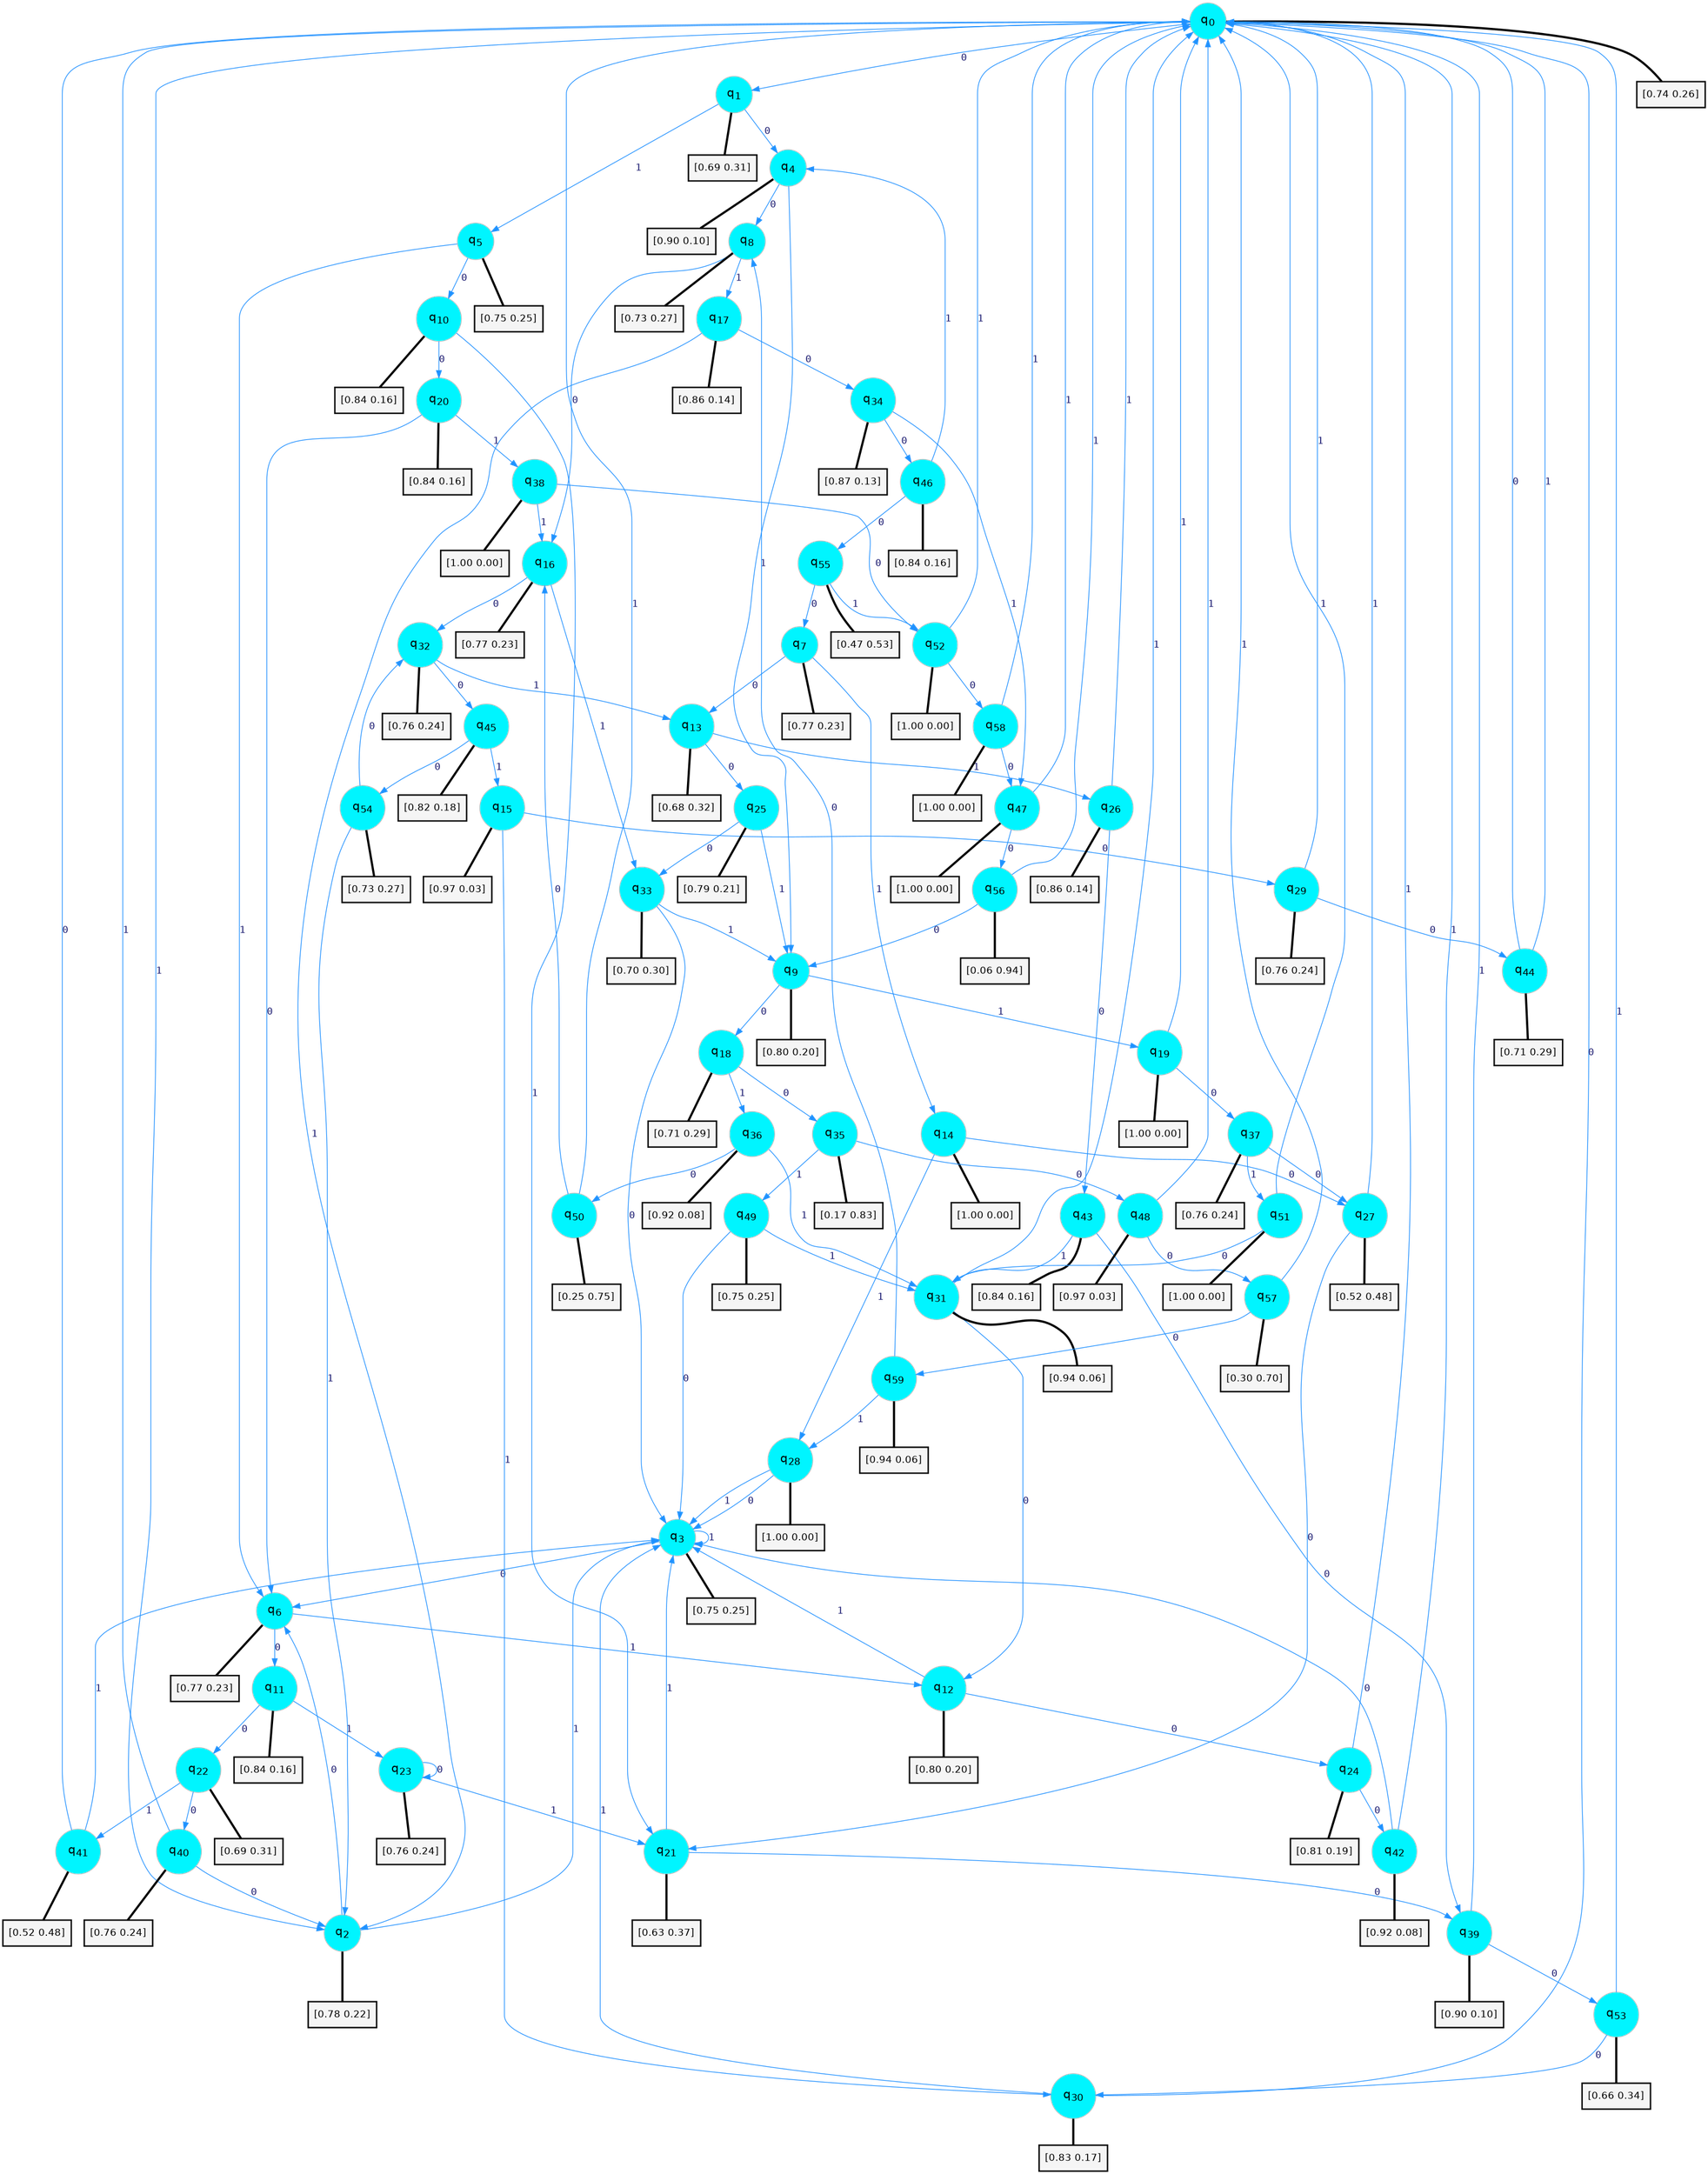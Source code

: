 digraph G {
graph [
bgcolor=transparent, dpi=300, rankdir=TD, size="40,25"];
node [
color=gray, fillcolor=turquoise1, fontcolor=black, fontname=Helvetica, fontsize=16, fontweight=bold, shape=circle, style=filled];
edge [
arrowsize=1, color=dodgerblue1, fontcolor=midnightblue, fontname=courier, fontweight=bold, penwidth=1, style=solid, weight=20];
0[label=<q<SUB>0</SUB>>];
1[label=<q<SUB>1</SUB>>];
2[label=<q<SUB>2</SUB>>];
3[label=<q<SUB>3</SUB>>];
4[label=<q<SUB>4</SUB>>];
5[label=<q<SUB>5</SUB>>];
6[label=<q<SUB>6</SUB>>];
7[label=<q<SUB>7</SUB>>];
8[label=<q<SUB>8</SUB>>];
9[label=<q<SUB>9</SUB>>];
10[label=<q<SUB>10</SUB>>];
11[label=<q<SUB>11</SUB>>];
12[label=<q<SUB>12</SUB>>];
13[label=<q<SUB>13</SUB>>];
14[label=<q<SUB>14</SUB>>];
15[label=<q<SUB>15</SUB>>];
16[label=<q<SUB>16</SUB>>];
17[label=<q<SUB>17</SUB>>];
18[label=<q<SUB>18</SUB>>];
19[label=<q<SUB>19</SUB>>];
20[label=<q<SUB>20</SUB>>];
21[label=<q<SUB>21</SUB>>];
22[label=<q<SUB>22</SUB>>];
23[label=<q<SUB>23</SUB>>];
24[label=<q<SUB>24</SUB>>];
25[label=<q<SUB>25</SUB>>];
26[label=<q<SUB>26</SUB>>];
27[label=<q<SUB>27</SUB>>];
28[label=<q<SUB>28</SUB>>];
29[label=<q<SUB>29</SUB>>];
30[label=<q<SUB>30</SUB>>];
31[label=<q<SUB>31</SUB>>];
32[label=<q<SUB>32</SUB>>];
33[label=<q<SUB>33</SUB>>];
34[label=<q<SUB>34</SUB>>];
35[label=<q<SUB>35</SUB>>];
36[label=<q<SUB>36</SUB>>];
37[label=<q<SUB>37</SUB>>];
38[label=<q<SUB>38</SUB>>];
39[label=<q<SUB>39</SUB>>];
40[label=<q<SUB>40</SUB>>];
41[label=<q<SUB>41</SUB>>];
42[label=<q<SUB>42</SUB>>];
43[label=<q<SUB>43</SUB>>];
44[label=<q<SUB>44</SUB>>];
45[label=<q<SUB>45</SUB>>];
46[label=<q<SUB>46</SUB>>];
47[label=<q<SUB>47</SUB>>];
48[label=<q<SUB>48</SUB>>];
49[label=<q<SUB>49</SUB>>];
50[label=<q<SUB>50</SUB>>];
51[label=<q<SUB>51</SUB>>];
52[label=<q<SUB>52</SUB>>];
53[label=<q<SUB>53</SUB>>];
54[label=<q<SUB>54</SUB>>];
55[label=<q<SUB>55</SUB>>];
56[label=<q<SUB>56</SUB>>];
57[label=<q<SUB>57</SUB>>];
58[label=<q<SUB>58</SUB>>];
59[label=<q<SUB>59</SUB>>];
60[label="[0.74 0.26]", shape=box,fontcolor=black, fontname=Helvetica, fontsize=14, penwidth=2, fillcolor=whitesmoke,color=black];
61[label="[0.69 0.31]", shape=box,fontcolor=black, fontname=Helvetica, fontsize=14, penwidth=2, fillcolor=whitesmoke,color=black];
62[label="[0.78 0.22]", shape=box,fontcolor=black, fontname=Helvetica, fontsize=14, penwidth=2, fillcolor=whitesmoke,color=black];
63[label="[0.75 0.25]", shape=box,fontcolor=black, fontname=Helvetica, fontsize=14, penwidth=2, fillcolor=whitesmoke,color=black];
64[label="[0.90 0.10]", shape=box,fontcolor=black, fontname=Helvetica, fontsize=14, penwidth=2, fillcolor=whitesmoke,color=black];
65[label="[0.75 0.25]", shape=box,fontcolor=black, fontname=Helvetica, fontsize=14, penwidth=2, fillcolor=whitesmoke,color=black];
66[label="[0.77 0.23]", shape=box,fontcolor=black, fontname=Helvetica, fontsize=14, penwidth=2, fillcolor=whitesmoke,color=black];
67[label="[0.77 0.23]", shape=box,fontcolor=black, fontname=Helvetica, fontsize=14, penwidth=2, fillcolor=whitesmoke,color=black];
68[label="[0.73 0.27]", shape=box,fontcolor=black, fontname=Helvetica, fontsize=14, penwidth=2, fillcolor=whitesmoke,color=black];
69[label="[0.80 0.20]", shape=box,fontcolor=black, fontname=Helvetica, fontsize=14, penwidth=2, fillcolor=whitesmoke,color=black];
70[label="[0.84 0.16]", shape=box,fontcolor=black, fontname=Helvetica, fontsize=14, penwidth=2, fillcolor=whitesmoke,color=black];
71[label="[0.84 0.16]", shape=box,fontcolor=black, fontname=Helvetica, fontsize=14, penwidth=2, fillcolor=whitesmoke,color=black];
72[label="[0.80 0.20]", shape=box,fontcolor=black, fontname=Helvetica, fontsize=14, penwidth=2, fillcolor=whitesmoke,color=black];
73[label="[0.68 0.32]", shape=box,fontcolor=black, fontname=Helvetica, fontsize=14, penwidth=2, fillcolor=whitesmoke,color=black];
74[label="[1.00 0.00]", shape=box,fontcolor=black, fontname=Helvetica, fontsize=14, penwidth=2, fillcolor=whitesmoke,color=black];
75[label="[0.97 0.03]", shape=box,fontcolor=black, fontname=Helvetica, fontsize=14, penwidth=2, fillcolor=whitesmoke,color=black];
76[label="[0.77 0.23]", shape=box,fontcolor=black, fontname=Helvetica, fontsize=14, penwidth=2, fillcolor=whitesmoke,color=black];
77[label="[0.86 0.14]", shape=box,fontcolor=black, fontname=Helvetica, fontsize=14, penwidth=2, fillcolor=whitesmoke,color=black];
78[label="[0.71 0.29]", shape=box,fontcolor=black, fontname=Helvetica, fontsize=14, penwidth=2, fillcolor=whitesmoke,color=black];
79[label="[1.00 0.00]", shape=box,fontcolor=black, fontname=Helvetica, fontsize=14, penwidth=2, fillcolor=whitesmoke,color=black];
80[label="[0.84 0.16]", shape=box,fontcolor=black, fontname=Helvetica, fontsize=14, penwidth=2, fillcolor=whitesmoke,color=black];
81[label="[0.63 0.37]", shape=box,fontcolor=black, fontname=Helvetica, fontsize=14, penwidth=2, fillcolor=whitesmoke,color=black];
82[label="[0.69 0.31]", shape=box,fontcolor=black, fontname=Helvetica, fontsize=14, penwidth=2, fillcolor=whitesmoke,color=black];
83[label="[0.76 0.24]", shape=box,fontcolor=black, fontname=Helvetica, fontsize=14, penwidth=2, fillcolor=whitesmoke,color=black];
84[label="[0.81 0.19]", shape=box,fontcolor=black, fontname=Helvetica, fontsize=14, penwidth=2, fillcolor=whitesmoke,color=black];
85[label="[0.79 0.21]", shape=box,fontcolor=black, fontname=Helvetica, fontsize=14, penwidth=2, fillcolor=whitesmoke,color=black];
86[label="[0.86 0.14]", shape=box,fontcolor=black, fontname=Helvetica, fontsize=14, penwidth=2, fillcolor=whitesmoke,color=black];
87[label="[0.52 0.48]", shape=box,fontcolor=black, fontname=Helvetica, fontsize=14, penwidth=2, fillcolor=whitesmoke,color=black];
88[label="[1.00 0.00]", shape=box,fontcolor=black, fontname=Helvetica, fontsize=14, penwidth=2, fillcolor=whitesmoke,color=black];
89[label="[0.76 0.24]", shape=box,fontcolor=black, fontname=Helvetica, fontsize=14, penwidth=2, fillcolor=whitesmoke,color=black];
90[label="[0.83 0.17]", shape=box,fontcolor=black, fontname=Helvetica, fontsize=14, penwidth=2, fillcolor=whitesmoke,color=black];
91[label="[0.94 0.06]", shape=box,fontcolor=black, fontname=Helvetica, fontsize=14, penwidth=2, fillcolor=whitesmoke,color=black];
92[label="[0.76 0.24]", shape=box,fontcolor=black, fontname=Helvetica, fontsize=14, penwidth=2, fillcolor=whitesmoke,color=black];
93[label="[0.70 0.30]", shape=box,fontcolor=black, fontname=Helvetica, fontsize=14, penwidth=2, fillcolor=whitesmoke,color=black];
94[label="[0.87 0.13]", shape=box,fontcolor=black, fontname=Helvetica, fontsize=14, penwidth=2, fillcolor=whitesmoke,color=black];
95[label="[0.17 0.83]", shape=box,fontcolor=black, fontname=Helvetica, fontsize=14, penwidth=2, fillcolor=whitesmoke,color=black];
96[label="[0.92 0.08]", shape=box,fontcolor=black, fontname=Helvetica, fontsize=14, penwidth=2, fillcolor=whitesmoke,color=black];
97[label="[0.76 0.24]", shape=box,fontcolor=black, fontname=Helvetica, fontsize=14, penwidth=2, fillcolor=whitesmoke,color=black];
98[label="[1.00 0.00]", shape=box,fontcolor=black, fontname=Helvetica, fontsize=14, penwidth=2, fillcolor=whitesmoke,color=black];
99[label="[0.90 0.10]", shape=box,fontcolor=black, fontname=Helvetica, fontsize=14, penwidth=2, fillcolor=whitesmoke,color=black];
100[label="[0.76 0.24]", shape=box,fontcolor=black, fontname=Helvetica, fontsize=14, penwidth=2, fillcolor=whitesmoke,color=black];
101[label="[0.52 0.48]", shape=box,fontcolor=black, fontname=Helvetica, fontsize=14, penwidth=2, fillcolor=whitesmoke,color=black];
102[label="[0.92 0.08]", shape=box,fontcolor=black, fontname=Helvetica, fontsize=14, penwidth=2, fillcolor=whitesmoke,color=black];
103[label="[0.84 0.16]", shape=box,fontcolor=black, fontname=Helvetica, fontsize=14, penwidth=2, fillcolor=whitesmoke,color=black];
104[label="[0.71 0.29]", shape=box,fontcolor=black, fontname=Helvetica, fontsize=14, penwidth=2, fillcolor=whitesmoke,color=black];
105[label="[0.82 0.18]", shape=box,fontcolor=black, fontname=Helvetica, fontsize=14, penwidth=2, fillcolor=whitesmoke,color=black];
106[label="[0.84 0.16]", shape=box,fontcolor=black, fontname=Helvetica, fontsize=14, penwidth=2, fillcolor=whitesmoke,color=black];
107[label="[1.00 0.00]", shape=box,fontcolor=black, fontname=Helvetica, fontsize=14, penwidth=2, fillcolor=whitesmoke,color=black];
108[label="[0.97 0.03]", shape=box,fontcolor=black, fontname=Helvetica, fontsize=14, penwidth=2, fillcolor=whitesmoke,color=black];
109[label="[0.75 0.25]", shape=box,fontcolor=black, fontname=Helvetica, fontsize=14, penwidth=2, fillcolor=whitesmoke,color=black];
110[label="[0.25 0.75]", shape=box,fontcolor=black, fontname=Helvetica, fontsize=14, penwidth=2, fillcolor=whitesmoke,color=black];
111[label="[1.00 0.00]", shape=box,fontcolor=black, fontname=Helvetica, fontsize=14, penwidth=2, fillcolor=whitesmoke,color=black];
112[label="[1.00 0.00]", shape=box,fontcolor=black, fontname=Helvetica, fontsize=14, penwidth=2, fillcolor=whitesmoke,color=black];
113[label="[0.66 0.34]", shape=box,fontcolor=black, fontname=Helvetica, fontsize=14, penwidth=2, fillcolor=whitesmoke,color=black];
114[label="[0.73 0.27]", shape=box,fontcolor=black, fontname=Helvetica, fontsize=14, penwidth=2, fillcolor=whitesmoke,color=black];
115[label="[0.47 0.53]", shape=box,fontcolor=black, fontname=Helvetica, fontsize=14, penwidth=2, fillcolor=whitesmoke,color=black];
116[label="[0.06 0.94]", shape=box,fontcolor=black, fontname=Helvetica, fontsize=14, penwidth=2, fillcolor=whitesmoke,color=black];
117[label="[0.30 0.70]", shape=box,fontcolor=black, fontname=Helvetica, fontsize=14, penwidth=2, fillcolor=whitesmoke,color=black];
118[label="[1.00 0.00]", shape=box,fontcolor=black, fontname=Helvetica, fontsize=14, penwidth=2, fillcolor=whitesmoke,color=black];
119[label="[0.94 0.06]", shape=box,fontcolor=black, fontname=Helvetica, fontsize=14, penwidth=2, fillcolor=whitesmoke,color=black];
0->1 [label=0];
0->2 [label=1];
0->60 [arrowhead=none, penwidth=3,color=black];
1->4 [label=0];
1->5 [label=1];
1->61 [arrowhead=none, penwidth=3,color=black];
2->6 [label=0];
2->3 [label=1];
2->62 [arrowhead=none, penwidth=3,color=black];
3->6 [label=0];
3->3 [label=1];
3->63 [arrowhead=none, penwidth=3,color=black];
4->8 [label=0];
4->9 [label=1];
4->64 [arrowhead=none, penwidth=3,color=black];
5->10 [label=0];
5->6 [label=1];
5->65 [arrowhead=none, penwidth=3,color=black];
6->11 [label=0];
6->12 [label=1];
6->66 [arrowhead=none, penwidth=3,color=black];
7->13 [label=0];
7->14 [label=1];
7->67 [arrowhead=none, penwidth=3,color=black];
8->16 [label=0];
8->17 [label=1];
8->68 [arrowhead=none, penwidth=3,color=black];
9->18 [label=0];
9->19 [label=1];
9->69 [arrowhead=none, penwidth=3,color=black];
10->20 [label=0];
10->21 [label=1];
10->70 [arrowhead=none, penwidth=3,color=black];
11->22 [label=0];
11->23 [label=1];
11->71 [arrowhead=none, penwidth=3,color=black];
12->24 [label=0];
12->3 [label=1];
12->72 [arrowhead=none, penwidth=3,color=black];
13->25 [label=0];
13->26 [label=1];
13->73 [arrowhead=none, penwidth=3,color=black];
14->27 [label=0];
14->28 [label=1];
14->74 [arrowhead=none, penwidth=3,color=black];
15->29 [label=0];
15->30 [label=1];
15->75 [arrowhead=none, penwidth=3,color=black];
16->32 [label=0];
16->33 [label=1];
16->76 [arrowhead=none, penwidth=3,color=black];
17->34 [label=0];
17->2 [label=1];
17->77 [arrowhead=none, penwidth=3,color=black];
18->35 [label=0];
18->36 [label=1];
18->78 [arrowhead=none, penwidth=3,color=black];
19->37 [label=0];
19->0 [label=1];
19->79 [arrowhead=none, penwidth=3,color=black];
20->6 [label=0];
20->38 [label=1];
20->80 [arrowhead=none, penwidth=3,color=black];
21->39 [label=0];
21->3 [label=1];
21->81 [arrowhead=none, penwidth=3,color=black];
22->40 [label=0];
22->41 [label=1];
22->82 [arrowhead=none, penwidth=3,color=black];
23->23 [label=0];
23->21 [label=1];
23->83 [arrowhead=none, penwidth=3,color=black];
24->42 [label=0];
24->0 [label=1];
24->84 [arrowhead=none, penwidth=3,color=black];
25->33 [label=0];
25->9 [label=1];
25->85 [arrowhead=none, penwidth=3,color=black];
26->43 [label=0];
26->0 [label=1];
26->86 [arrowhead=none, penwidth=3,color=black];
27->21 [label=0];
27->0 [label=1];
27->87 [arrowhead=none, penwidth=3,color=black];
28->3 [label=0];
28->3 [label=1];
28->88 [arrowhead=none, penwidth=3,color=black];
29->44 [label=0];
29->0 [label=1];
29->89 [arrowhead=none, penwidth=3,color=black];
30->0 [label=0];
30->3 [label=1];
30->90 [arrowhead=none, penwidth=3,color=black];
31->12 [label=0];
31->0 [label=1];
31->91 [arrowhead=none, penwidth=3,color=black];
32->45 [label=0];
32->13 [label=1];
32->92 [arrowhead=none, penwidth=3,color=black];
33->3 [label=0];
33->9 [label=1];
33->93 [arrowhead=none, penwidth=3,color=black];
34->46 [label=0];
34->47 [label=1];
34->94 [arrowhead=none, penwidth=3,color=black];
35->48 [label=0];
35->49 [label=1];
35->95 [arrowhead=none, penwidth=3,color=black];
36->50 [label=0];
36->31 [label=1];
36->96 [arrowhead=none, penwidth=3,color=black];
37->27 [label=0];
37->51 [label=1];
37->97 [arrowhead=none, penwidth=3,color=black];
38->52 [label=0];
38->16 [label=1];
38->98 [arrowhead=none, penwidth=3,color=black];
39->53 [label=0];
39->0 [label=1];
39->99 [arrowhead=none, penwidth=3,color=black];
40->2 [label=0];
40->0 [label=1];
40->100 [arrowhead=none, penwidth=3,color=black];
41->0 [label=0];
41->3 [label=1];
41->101 [arrowhead=none, penwidth=3,color=black];
42->3 [label=0];
42->0 [label=1];
42->102 [arrowhead=none, penwidth=3,color=black];
43->39 [label=0];
43->31 [label=1];
43->103 [arrowhead=none, penwidth=3,color=black];
44->0 [label=0];
44->0 [label=1];
44->104 [arrowhead=none, penwidth=3,color=black];
45->54 [label=0];
45->15 [label=1];
45->105 [arrowhead=none, penwidth=3,color=black];
46->55 [label=0];
46->4 [label=1];
46->106 [arrowhead=none, penwidth=3,color=black];
47->56 [label=0];
47->0 [label=1];
47->107 [arrowhead=none, penwidth=3,color=black];
48->57 [label=0];
48->0 [label=1];
48->108 [arrowhead=none, penwidth=3,color=black];
49->3 [label=0];
49->31 [label=1];
49->109 [arrowhead=none, penwidth=3,color=black];
50->16 [label=0];
50->0 [label=1];
50->110 [arrowhead=none, penwidth=3,color=black];
51->31 [label=0];
51->0 [label=1];
51->111 [arrowhead=none, penwidth=3,color=black];
52->58 [label=0];
52->0 [label=1];
52->112 [arrowhead=none, penwidth=3,color=black];
53->30 [label=0];
53->0 [label=1];
53->113 [arrowhead=none, penwidth=3,color=black];
54->32 [label=0];
54->2 [label=1];
54->114 [arrowhead=none, penwidth=3,color=black];
55->7 [label=0];
55->52 [label=1];
55->115 [arrowhead=none, penwidth=3,color=black];
56->9 [label=0];
56->0 [label=1];
56->116 [arrowhead=none, penwidth=3,color=black];
57->59 [label=0];
57->0 [label=1];
57->117 [arrowhead=none, penwidth=3,color=black];
58->47 [label=0];
58->0 [label=1];
58->118 [arrowhead=none, penwidth=3,color=black];
59->8 [label=0];
59->28 [label=1];
59->119 [arrowhead=none, penwidth=3,color=black];
}
